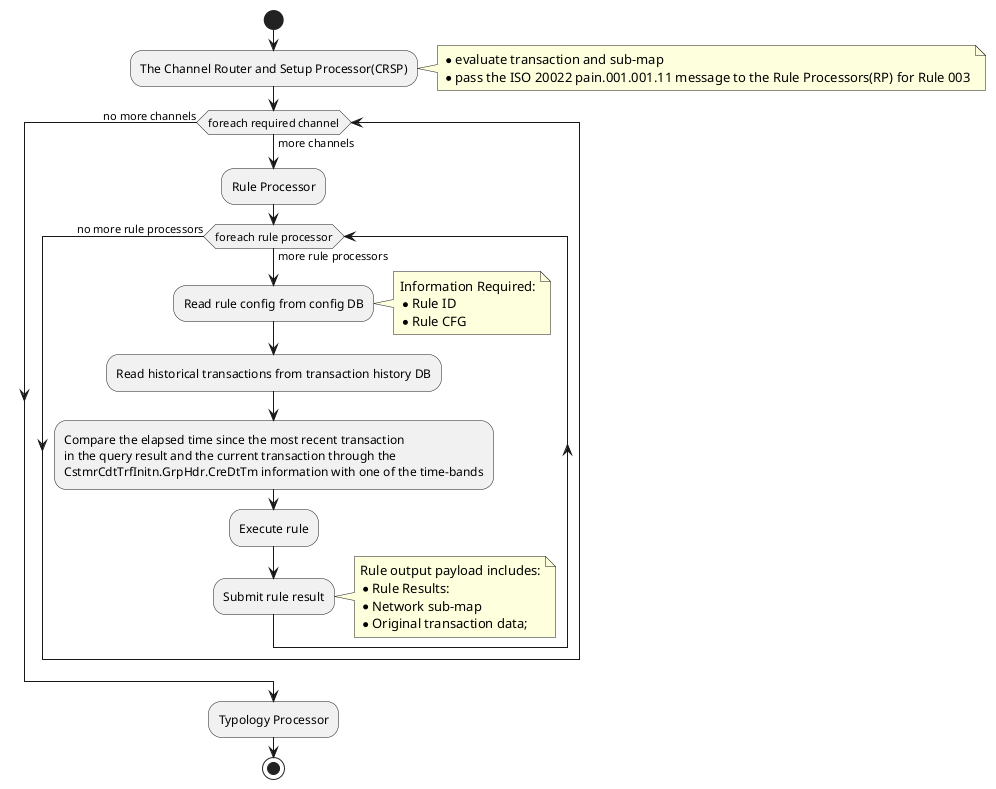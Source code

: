 @startuml
start
:The Channel Router and Setup Processor(CRSP);
note right
            *evaluate transaction and sub-map
            *pass the ISO 20022 pain.001.001.11 message to the Rule Processors(RP) for Rule 003
        end note
while (foreach required channel) is (more channels)
:Rule Processor;
while (foreach rule processor) is (more rule processors)
:Read rule config from config DB;
 note right
            Information Required:
            * Rule ID
            * Rule CFG
        end note
:Read historical transactions from transaction history DB;
:Compare the elapsed time since the most recent transaction 
in the query result and the current transaction through the 
CstmrCdtTrfInitn.GrpHdr.CreDtTm information with one of the time-bands;
:Execute rule;
:Submit rule result;
endwhile (no more rule processors)
note right
    Rule output payload includes:
    * Rule Results:
    * Network sub-map
    * Original transaction data;
end note
endwhile (no more channels)
:Typology Processor;
stop
@enduml
